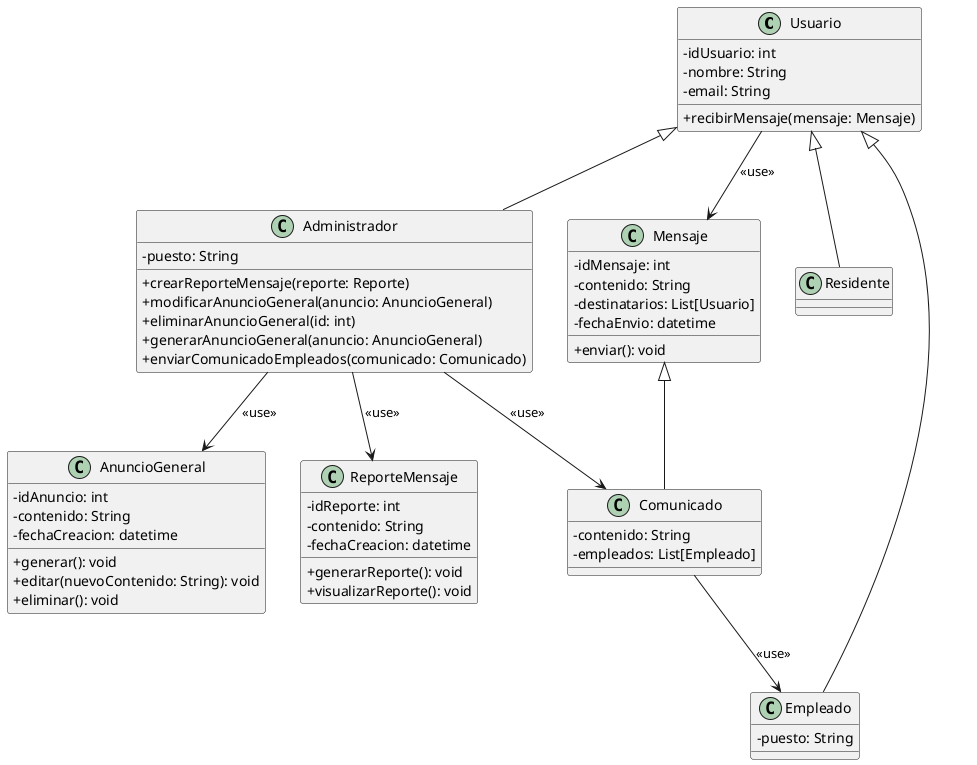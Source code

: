 @startuml
' Encapsulación
skinparam classAttributeIconSize 0

class Usuario {
    - idUsuario: int
    - nombre: String
    - email: String
    + recibirMensaje(mensaje: Mensaje)
}

class Administrador {
    - puesto: String
    + crearReporteMensaje(reporte: Reporte)
    + modificarAnuncioGeneral(anuncio: AnuncioGeneral)
    + eliminarAnuncioGeneral(id: int)
    + generarAnuncioGeneral(anuncio: AnuncioGeneral)
    + enviarComunicadoEmpleados(comunicado: Comunicado)
}

class Empleado {
    - puesto: String
}

class Residente {
}

class ReporteMensaje {
    - idReporte: int
    - contenido: String
    - fechaCreacion: datetime
    + generarReporte(): void
    + visualizarReporte(): void
}


class Comunicado {
    - contenido: String
    - empleados: List[Empleado]
}

class Mensaje{
    - idMensaje: int
    - contenido: String
    - destinatarios: List[Usuario]
    - fechaEnvio: datetime
    + enviar(): void
}

class AnuncioGeneral{
    - idAnuncio: int
    - contenido: String
    - fechaCreacion: datetime
    + generar(): void
    + editar(nuevoContenido: String): void
    + eliminar(): void
}


Usuario <|-- Empleado
Usuario <|-- Administrador
Usuario <|-- Residente
Administrador --> Comunicado: "<<use>>"
Comunicado --> Empleado: "<<use>>"
Usuario --> Mensaje: "<<use>>"
Administrador --> ReporteMensaje: "<<use>>"
Administrador --> AnuncioGeneral: "<<use>>"
Mensaje <|-- Comunicado

@enduml
